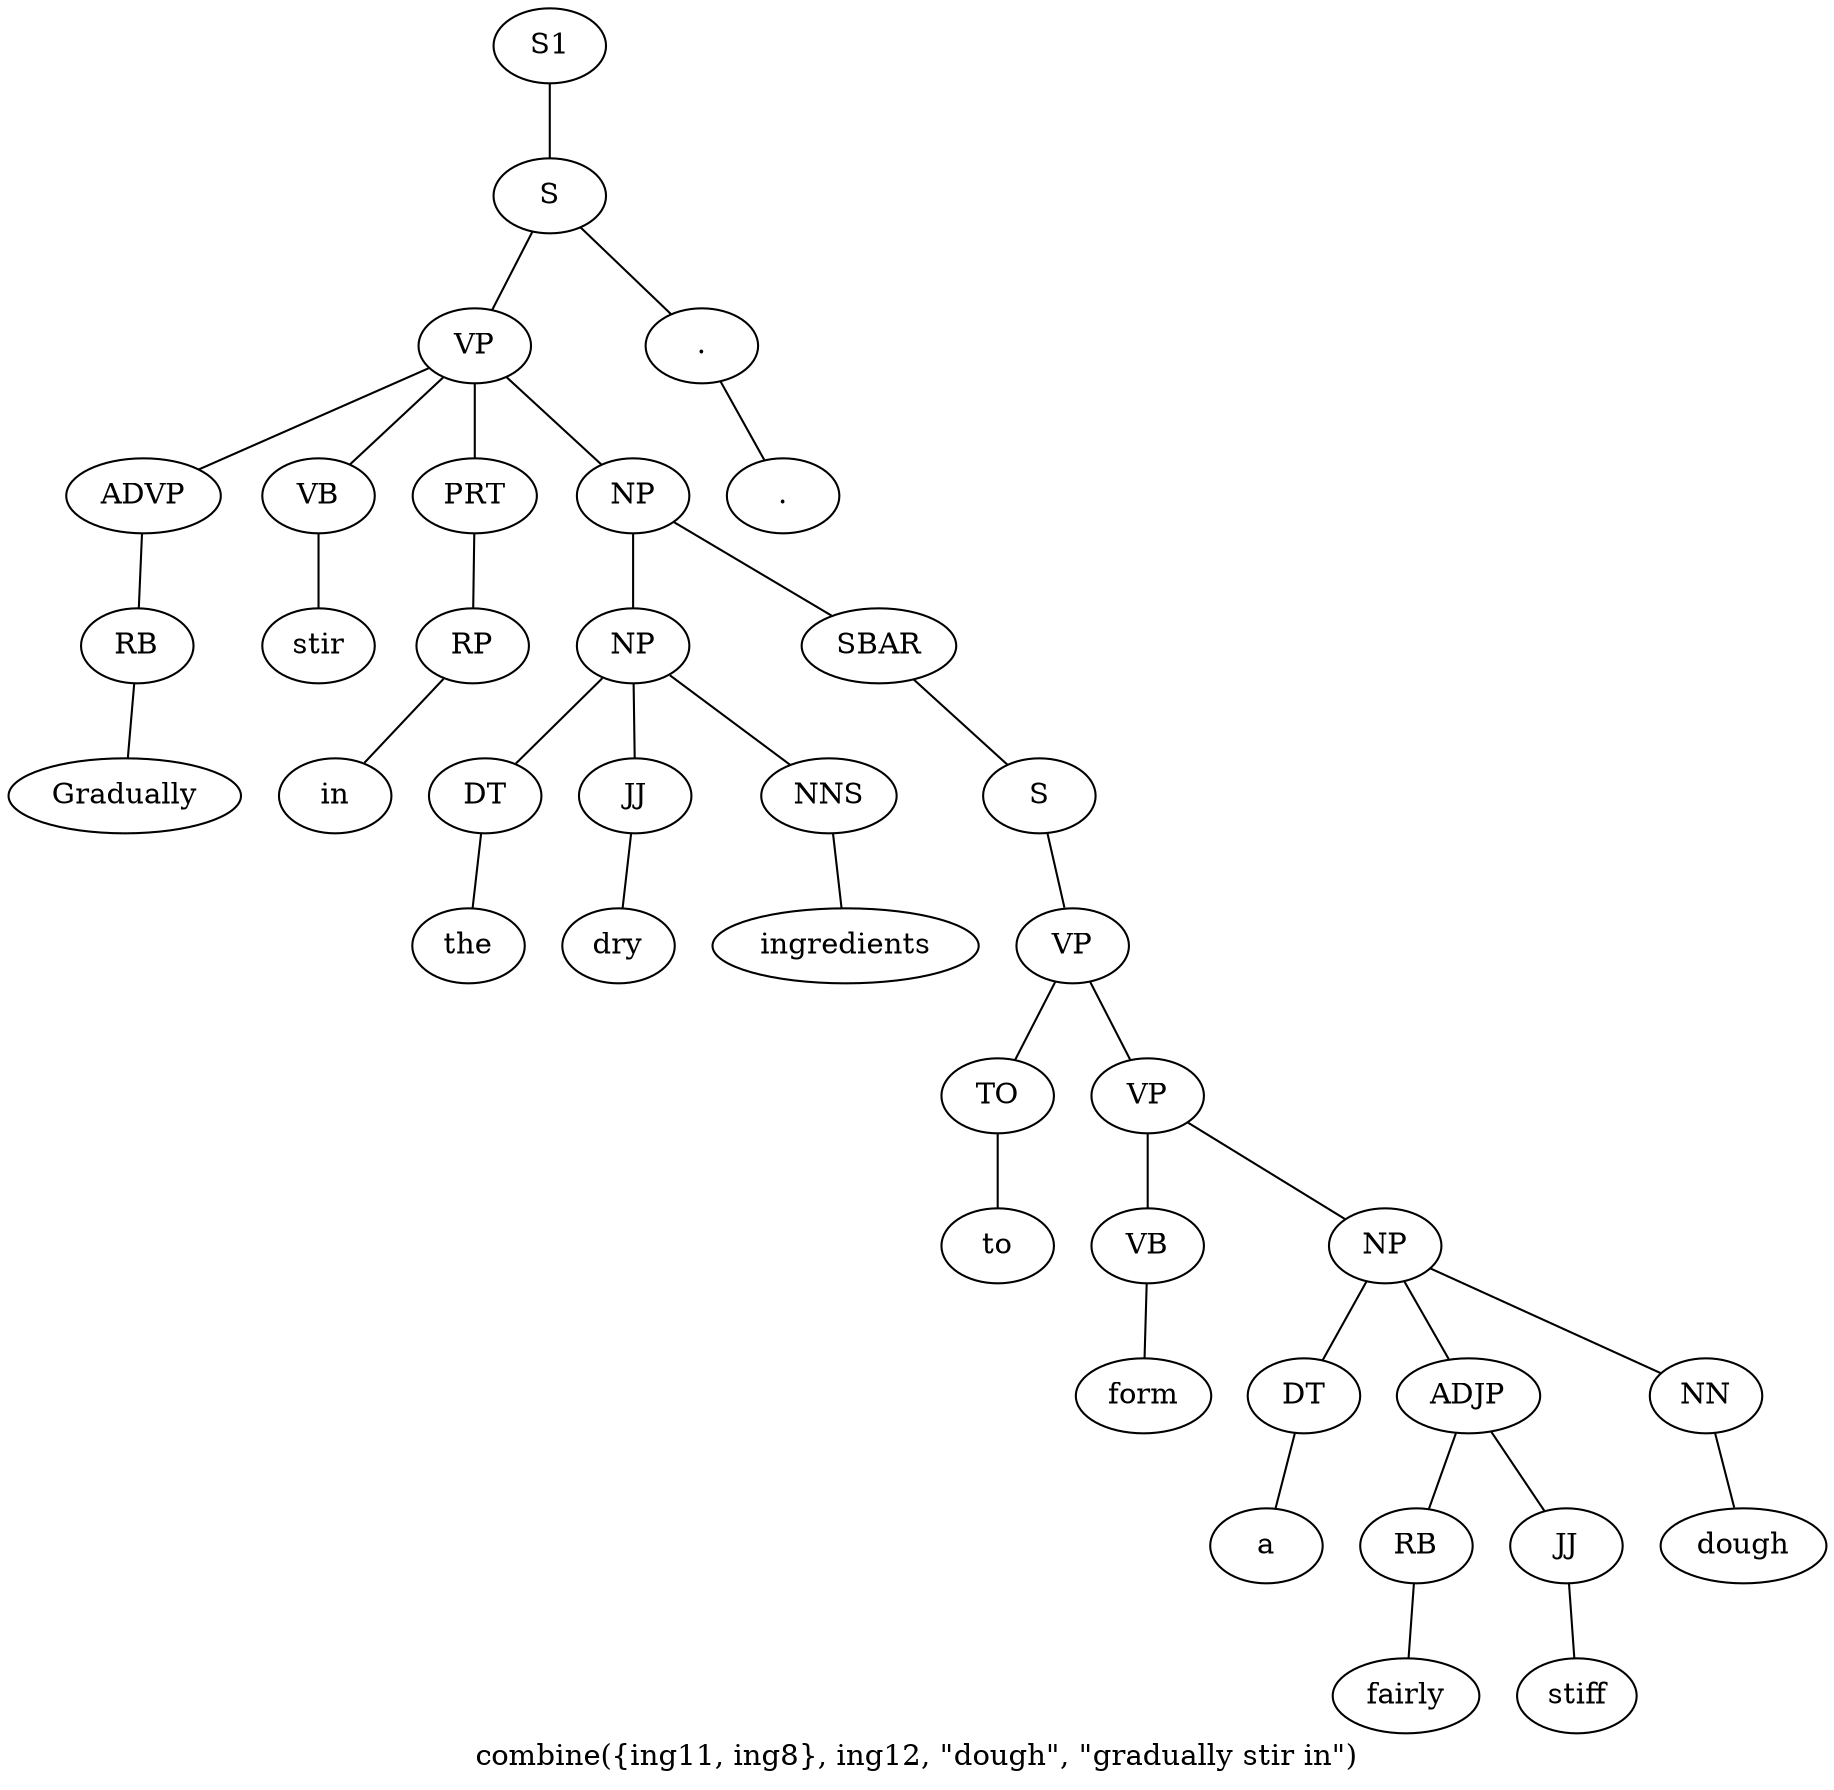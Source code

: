 graph SyntaxGraph {
	label = "combine({ing11, ing8}, ing12, \"dough\", \"gradually stir in\")";
	Node0 [label="S1"];
	Node1 [label="S"];
	Node2 [label="VP"];
	Node3 [label="ADVP"];
	Node4 [label="RB"];
	Node5 [label="Gradually"];
	Node6 [label="VB"];
	Node7 [label="stir"];
	Node8 [label="PRT"];
	Node9 [label="RP"];
	Node10 [label="in"];
	Node11 [label="NP"];
	Node12 [label="NP"];
	Node13 [label="DT"];
	Node14 [label="the"];
	Node15 [label="JJ"];
	Node16 [label="dry"];
	Node17 [label="NNS"];
	Node18 [label="ingredients"];
	Node19 [label="SBAR"];
	Node20 [label="S"];
	Node21 [label="VP"];
	Node22 [label="TO"];
	Node23 [label="to"];
	Node24 [label="VP"];
	Node25 [label="VB"];
	Node26 [label="form"];
	Node27 [label="NP"];
	Node28 [label="DT"];
	Node29 [label="a"];
	Node30 [label="ADJP"];
	Node31 [label="RB"];
	Node32 [label="fairly"];
	Node33 [label="JJ"];
	Node34 [label="stiff"];
	Node35 [label="NN"];
	Node36 [label="dough"];
	Node37 [label="."];
	Node38 [label="."];

	Node0 -- Node1;
	Node1 -- Node2;
	Node1 -- Node37;
	Node2 -- Node3;
	Node2 -- Node6;
	Node2 -- Node8;
	Node2 -- Node11;
	Node3 -- Node4;
	Node4 -- Node5;
	Node6 -- Node7;
	Node8 -- Node9;
	Node9 -- Node10;
	Node11 -- Node12;
	Node11 -- Node19;
	Node12 -- Node13;
	Node12 -- Node15;
	Node12 -- Node17;
	Node13 -- Node14;
	Node15 -- Node16;
	Node17 -- Node18;
	Node19 -- Node20;
	Node20 -- Node21;
	Node21 -- Node22;
	Node21 -- Node24;
	Node22 -- Node23;
	Node24 -- Node25;
	Node24 -- Node27;
	Node25 -- Node26;
	Node27 -- Node28;
	Node27 -- Node30;
	Node27 -- Node35;
	Node28 -- Node29;
	Node30 -- Node31;
	Node30 -- Node33;
	Node31 -- Node32;
	Node33 -- Node34;
	Node35 -- Node36;
	Node37 -- Node38;
}